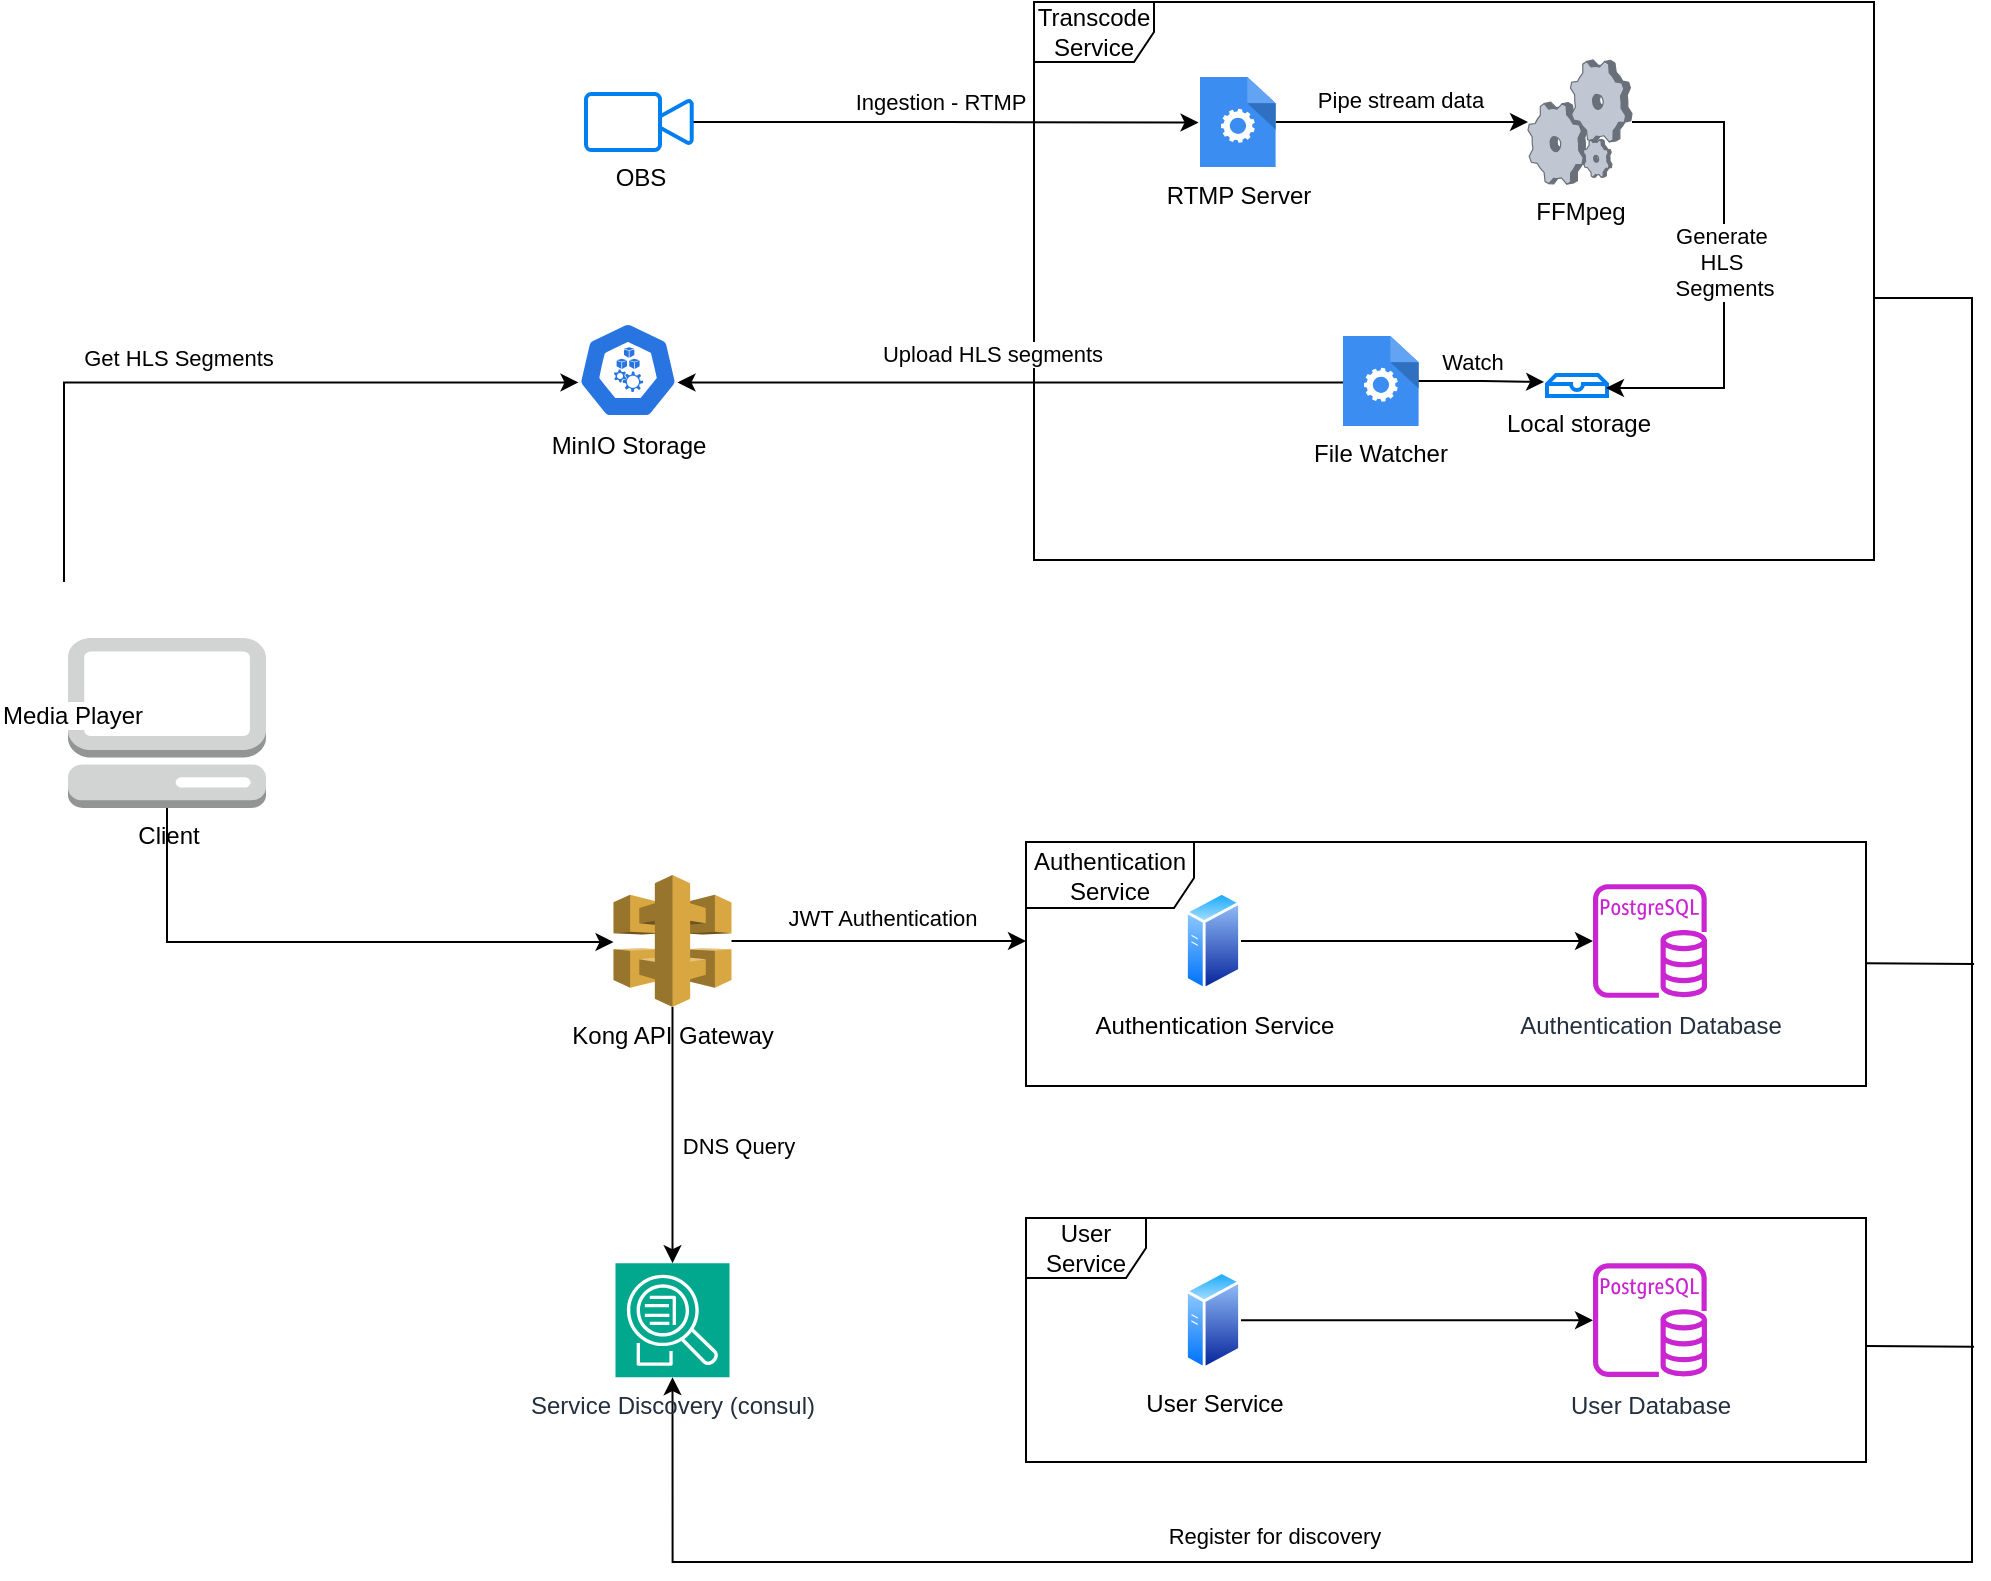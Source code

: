 <mxfile border="50" scale="3" compressed="false" locked="false" version="26.0.13">
  <diagram name="Blank" id="YmL12bMKpDGza6XwsDPr">
    <mxGraphModel dx="2634" dy="-82" grid="0" gridSize="10" guides="1" tooltips="1" connect="1" arrows="1" fold="1" page="0" pageScale="1" pageWidth="827" pageHeight="1169" background="none" math="1" shadow="0">
      <root>
        <mxCell id="X5NqExCQtvZxIxQ7pmgY-0" />
        <mxCell id="1" parent="X5NqExCQtvZxIxQ7pmgY-0" />
        <mxCell id="twCRmPSffdXshnpnkWWS-15" value="FFMpeg" style="verticalLabelPosition=bottom;sketch=0;aspect=fixed;html=1;verticalAlign=top;strokeColor=none;align=center;outlineConnect=0;shape=mxgraph.citrix.process;" parent="1" vertex="1">
          <mxGeometry x="-345" y="1055" width="52" height="62" as="geometry" />
        </mxCell>
        <mxCell id="twCRmPSffdXshnpnkWWS-13" style="edgeStyle=orthogonalEdgeStyle;rounded=0;orthogonalLoop=1;jettySize=auto;html=1;entryX=-0.019;entryY=0.506;entryDx=0;entryDy=0;entryPerimeter=0;" parent="1" source="twCRmPSffdXshnpnkWWS-12" target="twCRmPSffdXshnpnkWWS-23" edge="1">
          <mxGeometry relative="1" as="geometry">
            <mxPoint x="-464" y="1086" as="targetPoint" />
          </mxGeometry>
        </mxCell>
        <mxCell id="twCRmPSffdXshnpnkWWS-14" value="Ingestion - RTMP" style="edgeLabel;html=1;align=center;verticalAlign=middle;resizable=0;points=[];" parent="twCRmPSffdXshnpnkWWS-13" vertex="1" connectable="0">
          <mxGeometry x="-0.209" y="-3" relative="1" as="geometry">
            <mxPoint x="23" y="-13" as="offset" />
          </mxGeometry>
        </mxCell>
        <mxCell id="twCRmPSffdXshnpnkWWS-12" value="OBS" style="html=1;verticalLabelPosition=bottom;align=center;labelBackgroundColor=#ffffff;verticalAlign=top;strokeWidth=2;strokeColor=#0080F0;shadow=0;dashed=0;shape=mxgraph.ios7.icons.video_conversation;" parent="1" vertex="1">
          <mxGeometry x="-816" y="1072" width="53" height="28" as="geometry" />
        </mxCell>
        <mxCell id="twCRmPSffdXshnpnkWWS-19" value="MinIO Storage" style="aspect=fixed;sketch=0;html=1;dashed=0;whitespace=wrap;verticalLabelPosition=bottom;verticalAlign=top;fillColor=#2875E2;strokeColor=#ffffff;points=[[0.005,0.63,0],[0.1,0.2,0],[0.9,0.2,0],[0.5,0,0],[0.995,0.63,0],[0.72,0.99,0],[0.5,1,0],[0.28,0.99,0]];shape=mxgraph.kubernetes.icon2;prIcon=node" parent="1" vertex="1">
          <mxGeometry x="-820" y="1186" width="50" height="48" as="geometry" />
        </mxCell>
        <mxCell id="twCRmPSffdXshnpnkWWS-84" style="edgeStyle=orthogonalEdgeStyle;rounded=0;orthogonalLoop=1;jettySize=auto;html=1;entryX=0.5;entryY=1;entryDx=0;entryDy=0;entryPerimeter=0;" parent="1" source="twCRmPSffdXshnpnkWWS-21" target="twCRmPSffdXshnpnkWWS-75" edge="1">
          <mxGeometry relative="1" as="geometry">
            <mxPoint x="-122.833" y="1816.0" as="targetPoint" />
            <Array as="points">
              <mxPoint x="-123" y="1174" />
              <mxPoint x="-123" y="1806" />
              <mxPoint x="-773" y="1806" />
            </Array>
          </mxGeometry>
        </mxCell>
        <mxCell id="twCRmPSffdXshnpnkWWS-88" value="Register for discovery" style="edgeLabel;html=1;align=center;verticalAlign=middle;resizable=0;points=[];" parent="twCRmPSffdXshnpnkWWS-84" vertex="1" connectable="0">
          <mxGeometry x="0.495" y="1" relative="1" as="geometry">
            <mxPoint x="34" y="-14" as="offset" />
          </mxGeometry>
        </mxCell>
        <mxCell id="twCRmPSffdXshnpnkWWS-21" value="Transcode Service" style="shape=umlFrame;whiteSpace=wrap;html=1;pointerEvents=0;" parent="1" vertex="1">
          <mxGeometry x="-592" y="1026" width="420" height="279" as="geometry" />
        </mxCell>
        <mxCell id="twCRmPSffdXshnpnkWWS-24" style="edgeStyle=orthogonalEdgeStyle;rounded=0;orthogonalLoop=1;jettySize=auto;html=1;" parent="1" source="twCRmPSffdXshnpnkWWS-23" target="twCRmPSffdXshnpnkWWS-15" edge="1">
          <mxGeometry relative="1" as="geometry" />
        </mxCell>
        <mxCell id="twCRmPSffdXshnpnkWWS-34" value="Pipe stream data" style="edgeLabel;html=1;align=center;verticalAlign=middle;resizable=0;points=[];" parent="twCRmPSffdXshnpnkWWS-24" vertex="1" connectable="0">
          <mxGeometry x="-0.341" y="3" relative="1" as="geometry">
            <mxPoint x="20" y="-8" as="offset" />
          </mxGeometry>
        </mxCell>
        <mxCell id="twCRmPSffdXshnpnkWWS-23" value="RTMP Server" style="sketch=0;html=1;aspect=fixed;strokeColor=none;shadow=0;fillColor=#3B8DF1;verticalAlign=top;labelPosition=center;verticalLabelPosition=bottom;shape=mxgraph.gcp2.process" parent="1" vertex="1">
          <mxGeometry x="-509" y="1063.5" width="37.8" height="45" as="geometry" />
        </mxCell>
        <mxCell id="twCRmPSffdXshnpnkWWS-26" value="File Watcher" style="sketch=0;html=1;aspect=fixed;strokeColor=none;shadow=0;fillColor=#3B8DF1;verticalAlign=top;labelPosition=center;verticalLabelPosition=bottom;shape=mxgraph.gcp2.process" parent="1" vertex="1">
          <mxGeometry x="-437.5" y="1193" width="37.8" height="45" as="geometry" />
        </mxCell>
        <mxCell id="twCRmPSffdXshnpnkWWS-27" value="Local storage" style="html=1;verticalLabelPosition=bottom;align=center;labelBackgroundColor=#ffffff;verticalAlign=top;strokeWidth=2;strokeColor=#0080F0;shadow=0;dashed=0;shape=mxgraph.ios7.icons.storage;" parent="1" vertex="1">
          <mxGeometry x="-335.5" y="1212.5" width="30" height="10.5" as="geometry" />
        </mxCell>
        <mxCell id="twCRmPSffdXshnpnkWWS-28" style="edgeStyle=orthogonalEdgeStyle;rounded=0;orthogonalLoop=1;jettySize=auto;html=1;entryX=-0.048;entryY=0.333;entryDx=0;entryDy=0;entryPerimeter=0;" parent="1" source="twCRmPSffdXshnpnkWWS-26" target="twCRmPSffdXshnpnkWWS-27" edge="1">
          <mxGeometry relative="1" as="geometry" />
        </mxCell>
        <mxCell id="twCRmPSffdXshnpnkWWS-30" value="Watch" style="edgeLabel;html=1;align=center;verticalAlign=middle;resizable=0;points=[];" parent="twCRmPSffdXshnpnkWWS-28" vertex="1" connectable="0">
          <mxGeometry x="-0.352" y="-1" relative="1" as="geometry">
            <mxPoint x="6" y="-11" as="offset" />
          </mxGeometry>
        </mxCell>
        <mxCell id="twCRmPSffdXshnpnkWWS-32" style="edgeStyle=orthogonalEdgeStyle;rounded=0;orthogonalLoop=1;jettySize=auto;html=1;entryX=0.995;entryY=0.63;entryDx=0;entryDy=0;entryPerimeter=0;" parent="1" source="twCRmPSffdXshnpnkWWS-26" target="twCRmPSffdXshnpnkWWS-19" edge="1">
          <mxGeometry relative="1" as="geometry">
            <mxPoint x="-636" y="1366" as="targetPoint" />
            <Array as="points">
              <mxPoint x="-686" y="1216" />
            </Array>
          </mxGeometry>
        </mxCell>
        <mxCell id="twCRmPSffdXshnpnkWWS-33" value="Upload HLS segments" style="edgeLabel;html=1;align=center;verticalAlign=middle;resizable=0;points=[];" parent="twCRmPSffdXshnpnkWWS-32" vertex="1" connectable="0">
          <mxGeometry x="0.106" relative="1" as="geometry">
            <mxPoint x="8" y="-14" as="offset" />
          </mxGeometry>
        </mxCell>
        <mxCell id="twCRmPSffdXshnpnkWWS-65" value="Client" style="outlineConnect=0;dashed=0;verticalLabelPosition=bottom;verticalAlign=top;align=center;html=1;shape=mxgraph.aws3.management_console;fillColor=#D2D3D3;gradientColor=none;" parent="1" vertex="1">
          <mxGeometry x="-1075" y="1344" width="99" height="85" as="geometry" />
        </mxCell>
        <mxCell id="twCRmPSffdXshnpnkWWS-66" value="Media Player" style="shape=image;html=1;verticalAlign=top;verticalLabelPosition=bottom;labelBackgroundColor=#ffffff;imageAspect=0;aspect=fixed;image=https://cdn4.iconfinder.com/data/icons/essentials-72/24/005_-_Video-128.png" parent="1" vertex="1">
          <mxGeometry x="-1100" y="1316" width="53" height="53" as="geometry" />
        </mxCell>
        <mxCell id="twCRmPSffdXshnpnkWWS-67" style="edgeStyle=orthogonalEdgeStyle;rounded=0;orthogonalLoop=1;jettySize=auto;html=1;exitX=0.5;exitY=1;exitDx=0;exitDy=0;exitPerimeter=0;" parent="1" target="twCRmPSffdXshnpnkWWS-74" edge="1" source="twCRmPSffdXshnpnkWWS-65">
          <mxGeometry relative="1" as="geometry">
            <mxPoint x="-746" y="1546" as="targetPoint" />
            <Array as="points">
              <mxPoint x="-1025" y="1496" />
            </Array>
            <mxPoint x="-1033" y="1393" as="sourcePoint" />
          </mxGeometry>
        </mxCell>
        <mxCell id="twCRmPSffdXshnpnkWWS-68" value="Authentication Database" style="sketch=0;outlineConnect=0;fontColor=#232F3E;gradientColor=none;fillColor=#C925D1;strokeColor=none;dashed=0;verticalLabelPosition=bottom;verticalAlign=top;align=center;html=1;fontSize=12;fontStyle=0;aspect=fixed;pointerEvents=1;shape=mxgraph.aws4.rds_postgresql_instance;" parent="1" vertex="1">
          <mxGeometry x="-312.5" y="1467" width="57" height="57" as="geometry" />
        </mxCell>
        <mxCell id="twCRmPSffdXshnpnkWWS-90" style="edgeStyle=orthogonalEdgeStyle;rounded=0;orthogonalLoop=1;jettySize=auto;html=1;" parent="1" source="twCRmPSffdXshnpnkWWS-69" target="twCRmPSffdXshnpnkWWS-68" edge="1">
          <mxGeometry relative="1" as="geometry" />
        </mxCell>
        <mxCell id="twCRmPSffdXshnpnkWWS-69" value="Authentication Service" style="image;aspect=fixed;perimeter=ellipsePerimeter;html=1;align=center;shadow=0;dashed=0;spacingTop=3;image=img/lib/active_directory/generic_server.svg;" parent="1" vertex="1">
          <mxGeometry x="-516.5" y="1470.5" width="28.0" height="50" as="geometry" />
        </mxCell>
        <mxCell id="twCRmPSffdXshnpnkWWS-70" value="User Database" style="sketch=0;outlineConnect=0;fontColor=#232F3E;gradientColor=none;fillColor=#C925D1;strokeColor=none;dashed=0;verticalLabelPosition=bottom;verticalAlign=top;align=center;html=1;fontSize=12;fontStyle=0;aspect=fixed;pointerEvents=1;shape=mxgraph.aws4.rds_postgresql_instance;" parent="1" vertex="1">
          <mxGeometry x="-312.5" y="1656.58" width="57" height="57" as="geometry" />
        </mxCell>
        <mxCell id="twCRmPSffdXshnpnkWWS-91" style="edgeStyle=orthogonalEdgeStyle;rounded=0;orthogonalLoop=1;jettySize=auto;html=1;" parent="1" source="twCRmPSffdXshnpnkWWS-71" target="twCRmPSffdXshnpnkWWS-70" edge="1">
          <mxGeometry relative="1" as="geometry" />
        </mxCell>
        <mxCell id="twCRmPSffdXshnpnkWWS-71" value="User Service" style="image;aspect=fixed;perimeter=ellipsePerimeter;html=1;align=center;shadow=0;dashed=0;spacingTop=3;image=img/lib/active_directory/generic_server.svg;" parent="1" vertex="1">
          <mxGeometry x="-516.5" y="1660.08" width="28.0" height="50" as="geometry" />
        </mxCell>
        <mxCell id="twCRmPSffdXshnpnkWWS-74" value="Kong API Gateway" style="outlineConnect=0;dashed=0;verticalLabelPosition=bottom;verticalAlign=top;align=center;html=1;shape=mxgraph.aws3.api_gateway;fillColor=#D9A741;gradientColor=none;" parent="1" vertex="1">
          <mxGeometry x="-802.25" y="1462.5" width="59" height="66" as="geometry" />
        </mxCell>
        <mxCell id="twCRmPSffdXshnpnkWWS-75" value="Service Discovery (consul)" style="sketch=0;points=[[0,0,0],[0.25,0,0],[0.5,0,0],[0.75,0,0],[1,0,0],[0,1,0],[0.25,1,0],[0.5,1,0],[0.75,1,0],[1,1,0],[0,0.25,0],[0,0.5,0],[0,0.75,0],[1,0.25,0],[1,0.5,0],[1,0.75,0]];outlineConnect=0;fontColor=#232F3E;fillColor=#01A88D;strokeColor=#ffffff;dashed=0;verticalLabelPosition=bottom;verticalAlign=top;align=center;html=1;fontSize=12;fontStyle=0;aspect=fixed;shape=mxgraph.aws4.resourceIcon;resIcon=mxgraph.aws4.application_discovery_service;" parent="1" vertex="1">
          <mxGeometry x="-801.25" y="1656.58" width="57" height="57" as="geometry" />
        </mxCell>
        <mxCell id="twCRmPSffdXshnpnkWWS-76" style="edgeStyle=orthogonalEdgeStyle;rounded=0;orthogonalLoop=1;jettySize=auto;html=1;entryX=0.5;entryY=0;entryDx=0;entryDy=0;entryPerimeter=0;" parent="1" source="twCRmPSffdXshnpnkWWS-74" target="twCRmPSffdXshnpnkWWS-75" edge="1">
          <mxGeometry relative="1" as="geometry" />
        </mxCell>
        <mxCell id="twCRmPSffdXshnpnkWWS-77" value="DNS Query" style="edgeLabel;html=1;align=center;verticalAlign=middle;resizable=0;points=[];" parent="twCRmPSffdXshnpnkWWS-76" vertex="1" connectable="0">
          <mxGeometry x="0.186" y="1" relative="1" as="geometry">
            <mxPoint x="31" y="-7" as="offset" />
          </mxGeometry>
        </mxCell>
        <mxCell id="twCRmPSffdXshnpnkWWS-80" value="Authentication Service" style="shape=umlFrame;whiteSpace=wrap;html=1;pointerEvents=0;width=84;height=33;" parent="1" vertex="1">
          <mxGeometry x="-596" y="1446" width="420" height="122" as="geometry" />
        </mxCell>
        <mxCell id="twCRmPSffdXshnpnkWWS-81" style="edgeStyle=orthogonalEdgeStyle;rounded=0;orthogonalLoop=1;jettySize=auto;html=1;entryX=0;entryY=0.406;entryDx=0;entryDy=0;entryPerimeter=0;" parent="1" source="twCRmPSffdXshnpnkWWS-74" target="twCRmPSffdXshnpnkWWS-80" edge="1">
          <mxGeometry relative="1" as="geometry" />
        </mxCell>
        <mxCell id="twCRmPSffdXshnpnkWWS-82" value="JWT Authentication" style="edgeLabel;html=1;align=center;verticalAlign=middle;resizable=0;points=[];" parent="twCRmPSffdXshnpnkWWS-81" vertex="1" connectable="0">
          <mxGeometry x="0.196" y="-2" relative="1" as="geometry">
            <mxPoint x="-13" y="-14" as="offset" />
          </mxGeometry>
        </mxCell>
        <mxCell id="twCRmPSffdXshnpnkWWS-83" value="User Service" style="shape=umlFrame;whiteSpace=wrap;html=1;pointerEvents=0;" parent="1" vertex="1">
          <mxGeometry x="-596" y="1634" width="420" height="122" as="geometry" />
        </mxCell>
        <mxCell id="twCRmPSffdXshnpnkWWS-86" value="" style="endArrow=none;html=1;rounded=0;" parent="1" edge="1">
          <mxGeometry width="50" height="50" relative="1" as="geometry">
            <mxPoint x="-122" y="1507" as="sourcePoint" />
            <mxPoint x="-176" y="1506.58" as="targetPoint" />
          </mxGeometry>
        </mxCell>
        <mxCell id="twCRmPSffdXshnpnkWWS-87" value="" style="endArrow=none;html=1;rounded=0;" parent="1" edge="1">
          <mxGeometry width="50" height="50" relative="1" as="geometry">
            <mxPoint x="-122" y="1698.42" as="sourcePoint" />
            <mxPoint x="-176" y="1698" as="targetPoint" />
          </mxGeometry>
        </mxCell>
        <mxCell id="cwZwF8RBg2SM_kWd7lBv-18" style="edgeStyle=orthogonalEdgeStyle;rounded=0;orthogonalLoop=1;jettySize=auto;html=1;entryX=0.005;entryY=0.63;entryDx=0;entryDy=0;entryPerimeter=0;" parent="1" source="twCRmPSffdXshnpnkWWS-66" target="twCRmPSffdXshnpnkWWS-19" edge="1">
          <mxGeometry relative="1" as="geometry">
            <Array as="points">
              <mxPoint x="-1077" y="1216" />
            </Array>
            <mxPoint x="-759.998" y="1337.036" as="targetPoint" />
          </mxGeometry>
        </mxCell>
        <mxCell id="cwZwF8RBg2SM_kWd7lBv-19" value="Get HLS Segments" style="edgeLabel;html=1;align=center;verticalAlign=middle;resizable=0;points=[];" parent="cwZwF8RBg2SM_kWd7lBv-18" vertex="1" connectable="0">
          <mxGeometry x="-0.223" y="-1" relative="1" as="geometry">
            <mxPoint x="18" y="-13" as="offset" />
          </mxGeometry>
        </mxCell>
        <mxCell id="8Nz926DcbNBUJiDHcsOo-5" style="edgeStyle=orthogonalEdgeStyle;rounded=0;orthogonalLoop=1;jettySize=auto;html=1;entryX=0.983;entryY=0.619;entryDx=0;entryDy=0;entryPerimeter=0;" edge="1" parent="1" source="twCRmPSffdXshnpnkWWS-15" target="twCRmPSffdXshnpnkWWS-27">
          <mxGeometry relative="1" as="geometry">
            <Array as="points">
              <mxPoint x="-247" y="1086" />
              <mxPoint x="-247" y="1219" />
            </Array>
          </mxGeometry>
        </mxCell>
        <mxCell id="8Nz926DcbNBUJiDHcsOo-6" value="&amp;nbsp;" style="edgeLabel;html=1;align=center;verticalAlign=middle;resizable=0;points=[];" vertex="1" connectable="0" parent="8Nz926DcbNBUJiDHcsOo-5">
          <mxGeometry x="0.076" y="2" relative="1" as="geometry">
            <mxPoint as="offset" />
          </mxGeometry>
        </mxCell>
        <mxCell id="8Nz926DcbNBUJiDHcsOo-7" value="&lt;div&gt;Generate&amp;nbsp;&lt;/div&gt;&lt;div&gt;HLS&amp;nbsp;&lt;/div&gt;&lt;div&gt;Segments&lt;/div&gt;" style="edgeLabel;html=1;align=center;verticalAlign=middle;resizable=0;points=[];" vertex="1" connectable="0" parent="8Nz926DcbNBUJiDHcsOo-5">
          <mxGeometry x="-0.118" relative="1" as="geometry">
            <mxPoint y="11" as="offset" />
          </mxGeometry>
        </mxCell>
      </root>
    </mxGraphModel>
  </diagram>
</mxfile>
